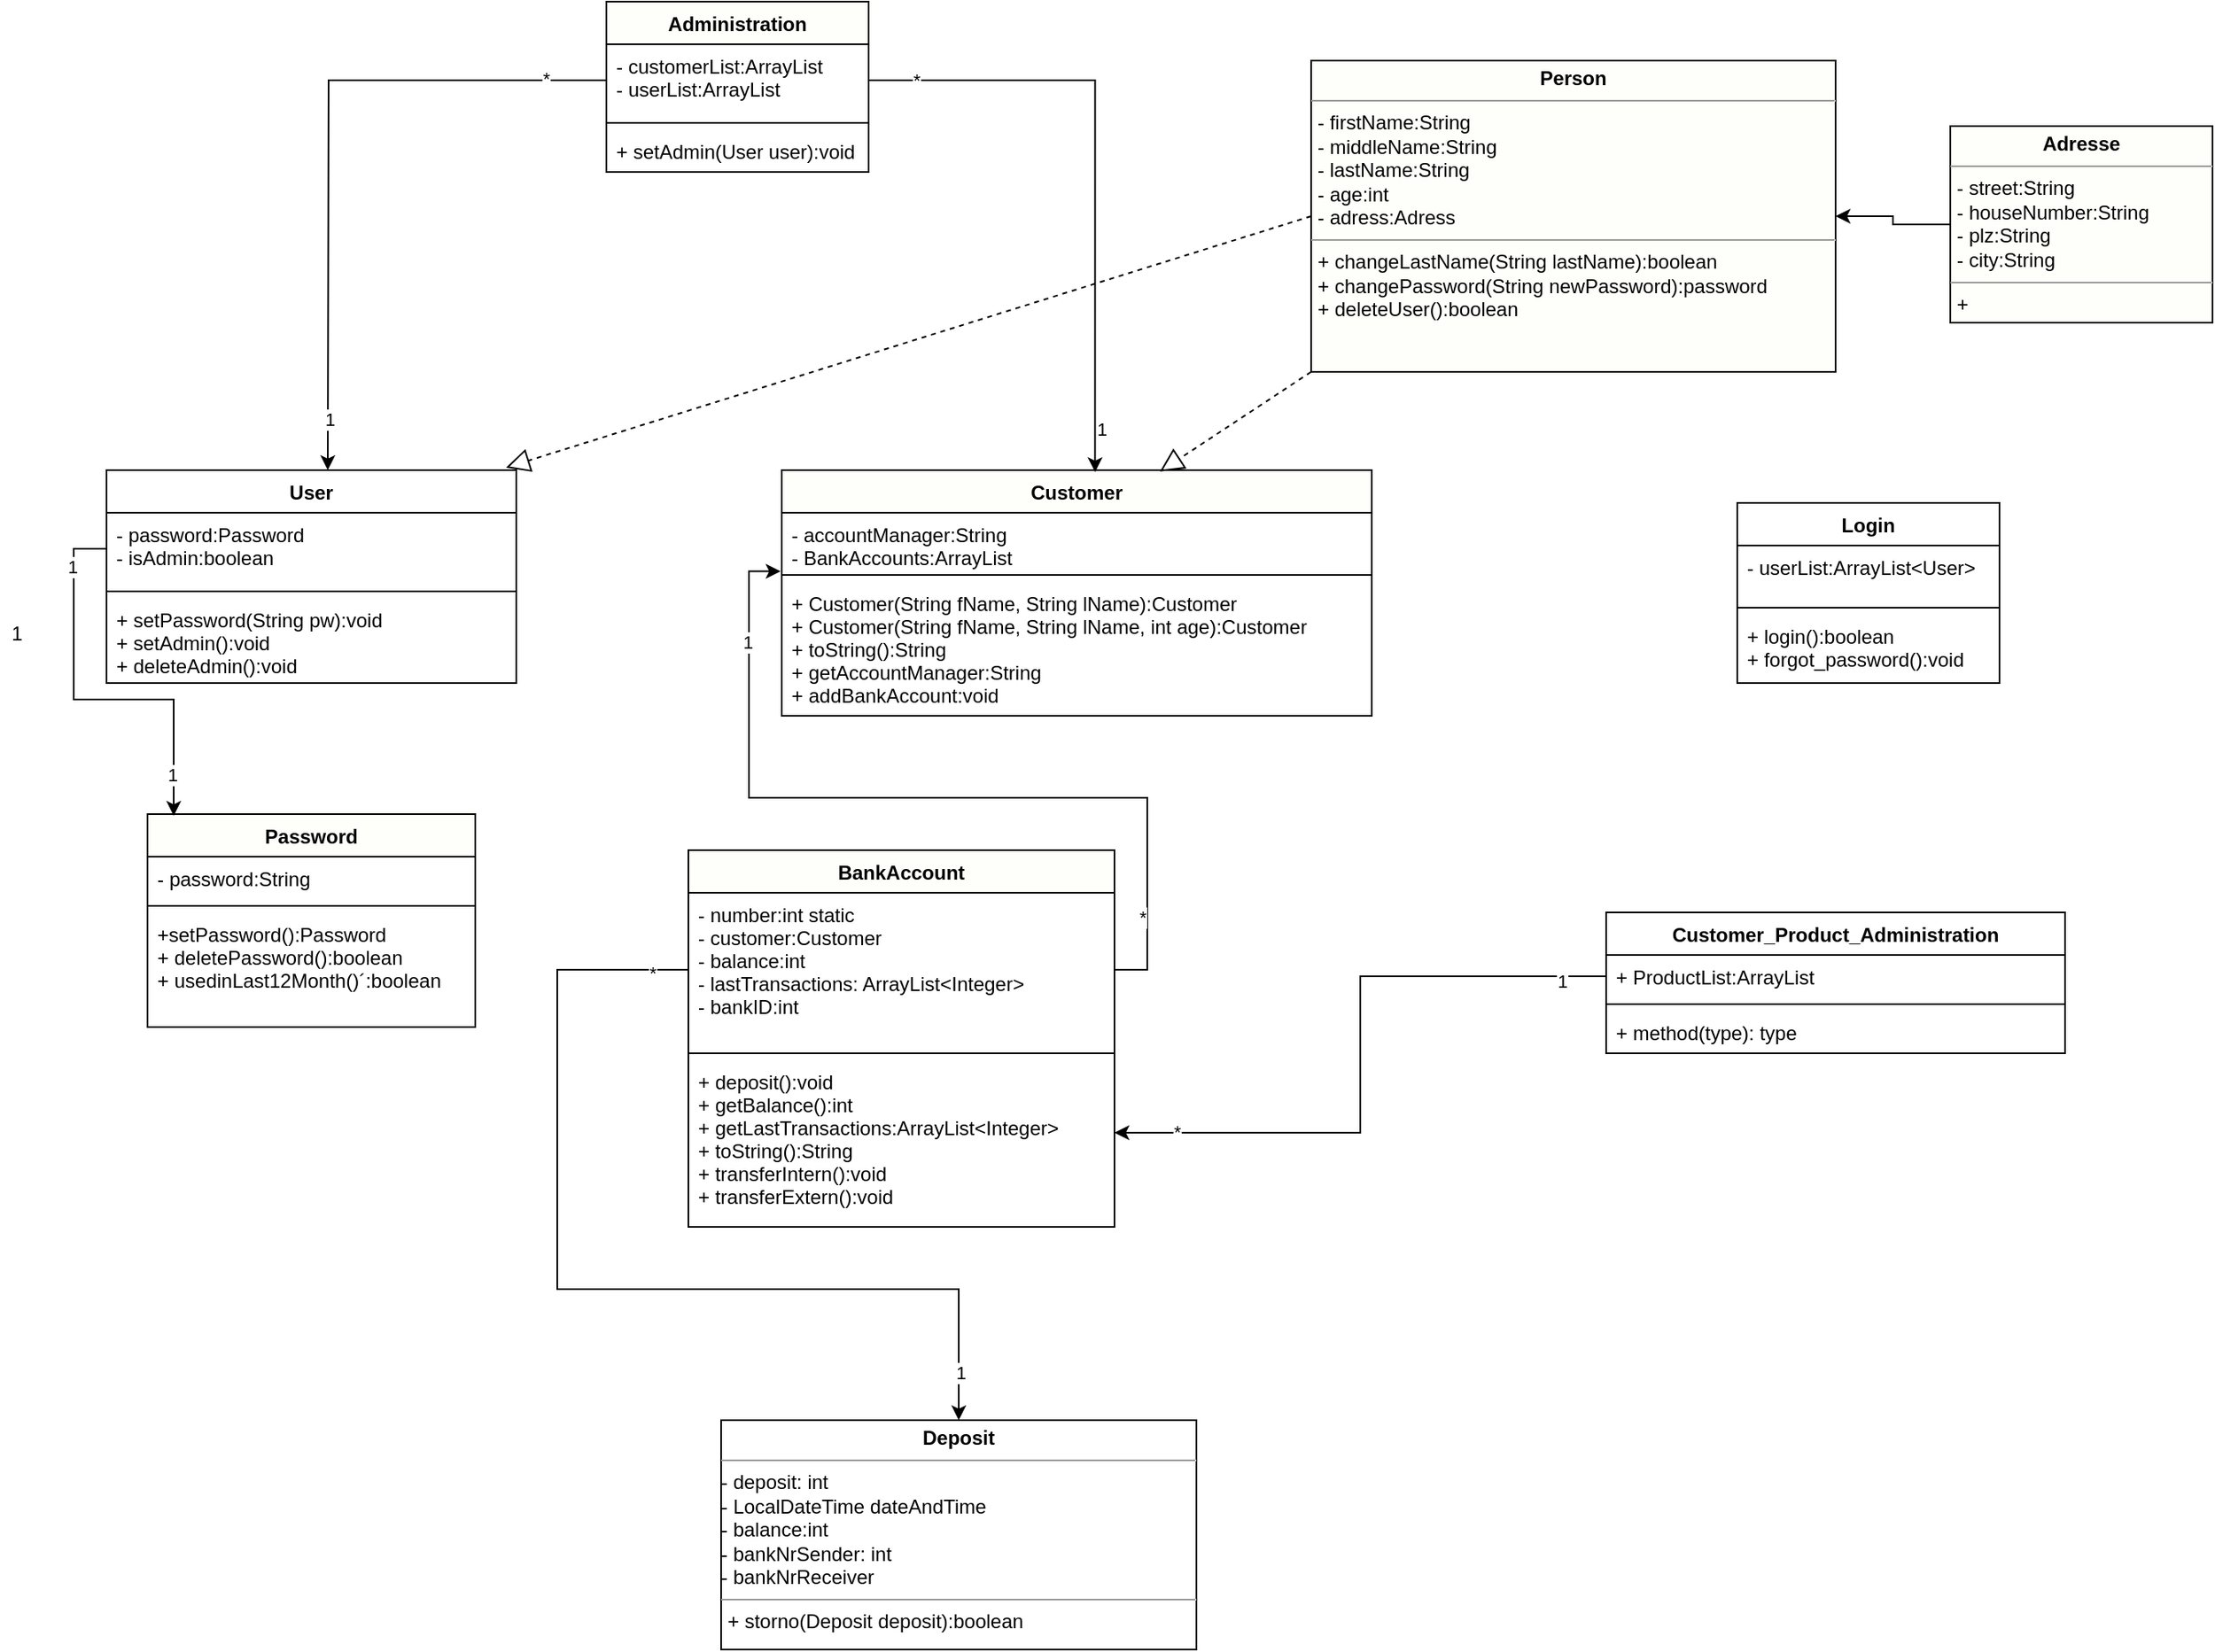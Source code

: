 <mxfile version="14.5.8" type="github" pages="3">
  <diagram id="5WvE_TeE9GjP7bDvHqvS" name="Classes">
    <mxGraphModel dx="1639" dy="2072" grid="1" gridSize="10" guides="1" tooltips="1" connect="1" arrows="1" fold="1" page="1" pageScale="1" pageWidth="827" pageHeight="1169" math="0" shadow="0">
      <root>
        <mxCell id="0" />
        <mxCell id="1" parent="0" />
        <mxCell id="yAYhWzeGtVgSM8NESJbi-16" value="Login" style="swimlane;fontStyle=1;align=center;verticalAlign=top;childLayout=stackLayout;horizontal=1;startSize=26;horizontalStack=0;resizeParent=1;resizeParentMax=0;resizeLast=0;collapsible=1;marginBottom=0;" parent="1" vertex="1">
          <mxGeometry x="1050" y="220" width="160" height="110" as="geometry" />
        </mxCell>
        <mxCell id="yAYhWzeGtVgSM8NESJbi-17" value="- userList:ArrayList&lt;User&gt;" style="text;strokeColor=none;fillColor=none;align=left;verticalAlign=top;spacingLeft=4;spacingRight=4;overflow=hidden;rotatable=0;points=[[0,0.5],[1,0.5]];portConstraint=eastwest;" parent="yAYhWzeGtVgSM8NESJbi-16" vertex="1">
          <mxGeometry y="26" width="160" height="34" as="geometry" />
        </mxCell>
        <mxCell id="yAYhWzeGtVgSM8NESJbi-18" value="" style="line;strokeWidth=1;fillColor=none;align=left;verticalAlign=middle;spacingTop=-1;spacingLeft=3;spacingRight=3;rotatable=0;labelPosition=right;points=[];portConstraint=eastwest;" parent="yAYhWzeGtVgSM8NESJbi-16" vertex="1">
          <mxGeometry y="60" width="160" height="8" as="geometry" />
        </mxCell>
        <mxCell id="yAYhWzeGtVgSM8NESJbi-19" value="+ login():boolean&#xa;+ forgot_password():void&#xa;" style="text;strokeColor=none;fillColor=none;align=left;verticalAlign=top;spacingLeft=4;spacingRight=4;overflow=hidden;rotatable=0;points=[[0,0.5],[1,0.5]];portConstraint=eastwest;" parent="yAYhWzeGtVgSM8NESJbi-16" vertex="1">
          <mxGeometry y="68" width="160" height="42" as="geometry" />
        </mxCell>
        <mxCell id="QmFmvsBYAUK9m0hf4N-G-2" value="Password" style="swimlane;fontStyle=1;align=center;verticalAlign=top;childLayout=stackLayout;horizontal=1;startSize=26;horizontalStack=0;resizeParent=1;resizeParentMax=0;resizeLast=0;collapsible=1;marginBottom=0;fillColor=#FEFFFA;" parent="1" vertex="1">
          <mxGeometry x="80" y="410" width="200" height="130" as="geometry" />
        </mxCell>
        <mxCell id="QmFmvsBYAUK9m0hf4N-G-3" value="- password:String" style="text;strokeColor=none;fillColor=none;align=left;verticalAlign=top;spacingLeft=4;spacingRight=4;overflow=hidden;rotatable=0;points=[[0,0.5],[1,0.5]];portConstraint=eastwest;" parent="QmFmvsBYAUK9m0hf4N-G-2" vertex="1">
          <mxGeometry y="26" width="200" height="26" as="geometry" />
        </mxCell>
        <mxCell id="QmFmvsBYAUK9m0hf4N-G-4" value="" style="line;strokeWidth=1;fillColor=none;align=left;verticalAlign=middle;spacingTop=-1;spacingLeft=3;spacingRight=3;rotatable=0;labelPosition=right;points=[];portConstraint=eastwest;" parent="QmFmvsBYAUK9m0hf4N-G-2" vertex="1">
          <mxGeometry y="52" width="200" height="8" as="geometry" />
        </mxCell>
        <mxCell id="QmFmvsBYAUK9m0hf4N-G-5" value="+setPassword():Password&#xa;+ deletePassword():boolean&#xa;+ usedinLast12Month()´:boolean" style="text;strokeColor=none;fillColor=none;align=left;verticalAlign=top;spacingLeft=4;spacingRight=4;overflow=hidden;rotatable=0;points=[[0,0.5],[1,0.5]];portConstraint=eastwest;" parent="QmFmvsBYAUK9m0hf4N-G-2" vertex="1">
          <mxGeometry y="60" width="200" height="70" as="geometry" />
        </mxCell>
        <mxCell id="8Pk3aCnCF4FakZzgmtOB-1" value="1" style="text;html=1;align=center;verticalAlign=middle;resizable=0;points=[];autosize=1;strokeColor=none;" parent="1" vertex="1">
          <mxGeometry x="-10" y="290" width="20" height="20" as="geometry" />
        </mxCell>
        <mxCell id="8Pk3aCnCF4FakZzgmtOB-2" value="BankAccount" style="swimlane;fontStyle=1;align=center;verticalAlign=top;childLayout=stackLayout;horizontal=1;startSize=26;horizontalStack=0;resizeParent=1;resizeParentMax=0;resizeLast=0;collapsible=1;marginBottom=0;fillColor=#FEFFFA;" parent="1" vertex="1">
          <mxGeometry x="410" y="432" width="260" height="230" as="geometry" />
        </mxCell>
        <mxCell id="8Pk3aCnCF4FakZzgmtOB-3" value="- number:int static&#xa;- customer:Customer&#xa;- balance:int&#xa;- lastTransactions: ArrayList&lt;Integer&gt;&#xa;- bankID:int&#xa;" style="text;strokeColor=none;fillColor=none;align=left;verticalAlign=top;spacingLeft=4;spacingRight=4;overflow=hidden;rotatable=0;points=[[0,0.5],[1,0.5]];portConstraint=eastwest;" parent="8Pk3aCnCF4FakZzgmtOB-2" vertex="1">
          <mxGeometry y="26" width="260" height="94" as="geometry" />
        </mxCell>
        <mxCell id="8Pk3aCnCF4FakZzgmtOB-4" value="" style="line;strokeWidth=1;fillColor=none;align=left;verticalAlign=middle;spacingTop=-1;spacingLeft=3;spacingRight=3;rotatable=0;labelPosition=right;points=[];portConstraint=eastwest;" parent="8Pk3aCnCF4FakZzgmtOB-2" vertex="1">
          <mxGeometry y="120" width="260" height="8" as="geometry" />
        </mxCell>
        <mxCell id="8Pk3aCnCF4FakZzgmtOB-5" value="+ deposit():void&#xa;+ getBalance():int&#xa;+ getLastTransactions:ArrayList&lt;Integer&gt;&#xa;+ toString():String&#xa;+ transferIntern():void&#xa;+ transferExtern():void&#xa;&#xa;&#xa;" style="text;strokeColor=none;fillColor=none;align=left;verticalAlign=top;spacingLeft=4;spacingRight=4;overflow=hidden;rotatable=0;points=[[0,0.5],[1,0.5]];portConstraint=eastwest;" parent="8Pk3aCnCF4FakZzgmtOB-2" vertex="1">
          <mxGeometry y="128" width="260" height="102" as="geometry" />
        </mxCell>
        <mxCell id="8Pk3aCnCF4FakZzgmtOB-6" value="Customer" style="swimlane;fontStyle=1;align=center;verticalAlign=top;childLayout=stackLayout;horizontal=1;startSize=26;horizontalStack=0;resizeParent=1;resizeParentMax=0;resizeLast=0;collapsible=1;marginBottom=0;fillColor=#FEFFFA;" parent="1" vertex="1">
          <mxGeometry x="467" y="200" width="360" height="150" as="geometry" />
        </mxCell>
        <mxCell id="8Pk3aCnCF4FakZzgmtOB-7" value="- accountManager:String&#xa;- BankAccounts:ArrayList&#xa;" style="text;strokeColor=none;fillColor=none;align=left;verticalAlign=top;spacingLeft=4;spacingRight=4;overflow=hidden;rotatable=0;points=[[0,0.5],[1,0.5]];portConstraint=eastwest;" parent="8Pk3aCnCF4FakZzgmtOB-6" vertex="1">
          <mxGeometry y="26" width="360" height="34" as="geometry" />
        </mxCell>
        <mxCell id="8Pk3aCnCF4FakZzgmtOB-8" value="" style="line;strokeWidth=1;fillColor=none;align=left;verticalAlign=middle;spacingTop=-1;spacingLeft=3;spacingRight=3;rotatable=0;labelPosition=right;points=[];portConstraint=eastwest;" parent="8Pk3aCnCF4FakZzgmtOB-6" vertex="1">
          <mxGeometry y="60" width="360" height="8" as="geometry" />
        </mxCell>
        <mxCell id="8Pk3aCnCF4FakZzgmtOB-9" value="+ Customer(String fName, String lName):Customer&#xa;+ Customer(String fName, String lName, int age):Customer&#xa;+ toString():String&#xa;+ getAccountManager:String&#xa;+ addBankAccount:void" style="text;strokeColor=none;fillColor=none;align=left;verticalAlign=top;spacingLeft=4;spacingRight=4;overflow=hidden;rotatable=0;points=[[0,0.5],[1,0.5]];portConstraint=eastwest;" parent="8Pk3aCnCF4FakZzgmtOB-6" vertex="1">
          <mxGeometry y="68" width="360" height="82" as="geometry" />
        </mxCell>
        <mxCell id="8Pk3aCnCF4FakZzgmtOB-10" style="edgeStyle=orthogonalEdgeStyle;rounded=0;orthogonalLoop=1;jettySize=auto;html=1;entryX=-0.002;entryY=1.052;entryDx=0;entryDy=0;entryPerimeter=0;" parent="1" source="8Pk3aCnCF4FakZzgmtOB-3" target="8Pk3aCnCF4FakZzgmtOB-7" edge="1">
          <mxGeometry relative="1" as="geometry">
            <Array as="points">
              <mxPoint x="690" y="505" />
              <mxPoint x="690" y="400" />
              <mxPoint x="447" y="400" />
              <mxPoint x="447" y="262" />
            </Array>
          </mxGeometry>
        </mxCell>
        <mxCell id="8Pk3aCnCF4FakZzgmtOB-11" value="1" style="edgeLabel;html=1;align=center;verticalAlign=middle;resizable=0;points=[];" parent="8Pk3aCnCF4FakZzgmtOB-10" vertex="1" connectable="0">
          <mxGeometry x="0.763" y="1" relative="1" as="geometry">
            <mxPoint as="offset" />
          </mxGeometry>
        </mxCell>
        <mxCell id="8Pk3aCnCF4FakZzgmtOB-12" value="*" style="edgeLabel;html=1;align=center;verticalAlign=middle;resizable=0;points=[];" parent="8Pk3aCnCF4FakZzgmtOB-10" vertex="1" connectable="0">
          <mxGeometry x="-0.803" y="3" relative="1" as="geometry">
            <mxPoint as="offset" />
          </mxGeometry>
        </mxCell>
        <mxCell id="a04i6aq1lrujuW8QD35m-1" value="Administration" style="swimlane;fontStyle=1;align=center;verticalAlign=top;childLayout=stackLayout;horizontal=1;startSize=26;horizontalStack=0;resizeParent=1;resizeParentMax=0;resizeLast=0;collapsible=1;marginBottom=0;fillColor=#FEFFFA;" parent="1" vertex="1">
          <mxGeometry x="360" y="-86" width="160" height="104" as="geometry" />
        </mxCell>
        <mxCell id="a04i6aq1lrujuW8QD35m-2" value="- customerList:ArrayList&#xa;- userList:ArrayList&#xa;&#xa;" style="text;strokeColor=none;fillColor=none;align=left;verticalAlign=top;spacingLeft=4;spacingRight=4;overflow=hidden;rotatable=0;points=[[0,0.5],[1,0.5]];portConstraint=eastwest;" parent="a04i6aq1lrujuW8QD35m-1" vertex="1">
          <mxGeometry y="26" width="160" height="44" as="geometry" />
        </mxCell>
        <mxCell id="a04i6aq1lrujuW8QD35m-3" value="" style="line;strokeWidth=1;fillColor=none;align=left;verticalAlign=middle;spacingTop=-1;spacingLeft=3;spacingRight=3;rotatable=0;labelPosition=right;points=[];portConstraint=eastwest;" parent="a04i6aq1lrujuW8QD35m-1" vertex="1">
          <mxGeometry y="70" width="160" height="8" as="geometry" />
        </mxCell>
        <mxCell id="a04i6aq1lrujuW8QD35m-4" value="+ setAdmin(User user):void" style="text;strokeColor=none;fillColor=none;align=left;verticalAlign=top;spacingLeft=4;spacingRight=4;overflow=hidden;rotatable=0;points=[[0,0.5],[1,0.5]];portConstraint=eastwest;" parent="a04i6aq1lrujuW8QD35m-1" vertex="1">
          <mxGeometry y="78" width="160" height="26" as="geometry" />
        </mxCell>
        <mxCell id="a04i6aq1lrujuW8QD35m-11" value="&lt;p style=&quot;margin: 0px ; margin-top: 4px ; text-align: center&quot;&gt;&lt;b&gt;Person&lt;/b&gt;&lt;/p&gt;&lt;hr size=&quot;1&quot;&gt;&lt;p style=&quot;margin: 0px ; margin-left: 4px&quot;&gt;- firstName:String&lt;br&gt;- middleName:String&lt;br&gt;- lastName:String&lt;br&gt;- age:int&lt;/p&gt;&lt;p style=&quot;margin: 0px ; margin-left: 4px&quot;&gt;- adress:Adress&lt;br&gt;&lt;/p&gt;&lt;hr size=&quot;1&quot;&gt;&lt;p style=&quot;margin: 0px ; margin-left: 4px&quot;&gt;+ changeLastName(String lastName):boolean&lt;br&gt;+ changePassword(String newPassword):password&lt;br&gt;+ deleteUser():boolean&lt;/p&gt;" style="verticalAlign=top;align=left;overflow=fill;fontSize=12;fontFamily=Helvetica;html=1;fillColor=#FEFFFA;" parent="1" vertex="1">
          <mxGeometry x="790" y="-50" width="320" height="190" as="geometry" />
        </mxCell>
        <mxCell id="a04i6aq1lrujuW8QD35m-13" style="edgeStyle=orthogonalEdgeStyle;rounded=0;orthogonalLoop=1;jettySize=auto;html=1;entryX=1;entryY=0.5;entryDx=0;entryDy=0;" parent="1" source="a04i6aq1lrujuW8QD35m-12" target="a04i6aq1lrujuW8QD35m-11" edge="1">
          <mxGeometry relative="1" as="geometry" />
        </mxCell>
        <mxCell id="a04i6aq1lrujuW8QD35m-12" value="&lt;p style=&quot;margin: 0px ; margin-top: 4px ; text-align: center&quot;&gt;&lt;b&gt;Adresse&lt;/b&gt;&lt;br&gt;&lt;/p&gt;&lt;hr size=&quot;1&quot;&gt;&lt;p style=&quot;margin: 0px ; margin-left: 4px&quot;&gt;- street:String&lt;/p&gt;&lt;p style=&quot;margin: 0px ; margin-left: 4px&quot;&gt;- houseNumber:String&lt;br&gt;&lt;/p&gt;&lt;p style=&quot;margin: 0px ; margin-left: 4px&quot;&gt;- plz:String&lt;br&gt;- city:String&lt;br&gt;&lt;/p&gt;&lt;hr size=&quot;1&quot;&gt;&lt;p style=&quot;margin: 0px ; margin-left: 4px&quot;&gt;+&lt;br&gt;&lt;/p&gt;" style="verticalAlign=top;align=left;overflow=fill;fontSize=12;fontFamily=Helvetica;html=1;fillColor=#FEFFFA;" parent="1" vertex="1">
          <mxGeometry x="1180" y="-10" width="160" height="120" as="geometry" />
        </mxCell>
        <mxCell id="a04i6aq1lrujuW8QD35m-14" value="" style="endArrow=block;dashed=1;endFill=0;endSize=12;html=1;exitX=0;exitY=0.5;exitDx=0;exitDy=0;entryX=0.84;entryY=-0.013;entryDx=0;entryDy=0;entryPerimeter=0;" parent="1" source="a04i6aq1lrujuW8QD35m-11" edge="1">
          <mxGeometry width="160" relative="1" as="geometry">
            <mxPoint x="430" y="230" as="sourcePoint" />
            <mxPoint x="298.8" y="198.44" as="targetPoint" />
          </mxGeometry>
        </mxCell>
        <mxCell id="a04i6aq1lrujuW8QD35m-16" value="" style="endArrow=block;dashed=1;endFill=0;endSize=12;html=1;exitX=0;exitY=1;exitDx=0;exitDy=0;entryX=0.641;entryY=0.006;entryDx=0;entryDy=0;entryPerimeter=0;" parent="1" source="a04i6aq1lrujuW8QD35m-11" target="8Pk3aCnCF4FakZzgmtOB-6" edge="1">
          <mxGeometry width="160" relative="1" as="geometry">
            <mxPoint x="500" y="230" as="sourcePoint" />
            <mxPoint x="660" y="230" as="targetPoint" />
          </mxGeometry>
        </mxCell>
        <mxCell id="coRtvtD0GCeNzQJzUAHE-1" value="Customer_Product_Administration&#xa;" style="swimlane;fontStyle=1;align=center;verticalAlign=top;childLayout=stackLayout;horizontal=1;startSize=26;horizontalStack=0;resizeParent=1;resizeParentMax=0;resizeLast=0;collapsible=1;marginBottom=0;" parent="1" vertex="1">
          <mxGeometry x="970" y="470" width="280" height="86" as="geometry" />
        </mxCell>
        <mxCell id="coRtvtD0GCeNzQJzUAHE-2" value="+ ProductList:ArrayList" style="text;strokeColor=none;fillColor=none;align=left;verticalAlign=top;spacingLeft=4;spacingRight=4;overflow=hidden;rotatable=0;points=[[0,0.5],[1,0.5]];portConstraint=eastwest;" parent="coRtvtD0GCeNzQJzUAHE-1" vertex="1">
          <mxGeometry y="26" width="280" height="26" as="geometry" />
        </mxCell>
        <mxCell id="coRtvtD0GCeNzQJzUAHE-3" value="" style="line;strokeWidth=1;fillColor=none;align=left;verticalAlign=middle;spacingTop=-1;spacingLeft=3;spacingRight=3;rotatable=0;labelPosition=right;points=[];portConstraint=eastwest;" parent="coRtvtD0GCeNzQJzUAHE-1" vertex="1">
          <mxGeometry y="52" width="280" height="8" as="geometry" />
        </mxCell>
        <mxCell id="coRtvtD0GCeNzQJzUAHE-4" value="+ method(type): type" style="text;strokeColor=none;fillColor=none;align=left;verticalAlign=top;spacingLeft=4;spacingRight=4;overflow=hidden;rotatable=0;points=[[0,0.5],[1,0.5]];portConstraint=eastwest;" parent="coRtvtD0GCeNzQJzUAHE-1" vertex="1">
          <mxGeometry y="60" width="280" height="26" as="geometry" />
        </mxCell>
        <mxCell id="coRtvtD0GCeNzQJzUAHE-9" style="edgeStyle=orthogonalEdgeStyle;rounded=0;orthogonalLoop=1;jettySize=auto;html=1;entryX=1;entryY=0.75;entryDx=0;entryDy=0;" parent="1" source="coRtvtD0GCeNzQJzUAHE-2" target="8Pk3aCnCF4FakZzgmtOB-2" edge="1">
          <mxGeometry relative="1" as="geometry" />
        </mxCell>
        <mxCell id="coRtvtD0GCeNzQJzUAHE-10" value="*" style="edgeLabel;html=1;align=center;verticalAlign=middle;resizable=0;points=[];" parent="coRtvtD0GCeNzQJzUAHE-9" vertex="1" connectable="0">
          <mxGeometry x="0.808" y="-1" relative="1" as="geometry">
            <mxPoint as="offset" />
          </mxGeometry>
        </mxCell>
        <mxCell id="coRtvtD0GCeNzQJzUAHE-11" value="1" style="edgeLabel;html=1;align=center;verticalAlign=middle;resizable=0;points=[];" parent="coRtvtD0GCeNzQJzUAHE-9" vertex="1" connectable="0">
          <mxGeometry x="-0.864" y="3" relative="1" as="geometry">
            <mxPoint as="offset" />
          </mxGeometry>
        </mxCell>
        <mxCell id="coRtvtD0GCeNzQJzUAHE-12" style="edgeStyle=orthogonalEdgeStyle;rounded=0;orthogonalLoop=1;jettySize=auto;html=1;entryX=0.531;entryY=0.008;entryDx=0;entryDy=0;entryPerimeter=0;" parent="1" source="a04i6aq1lrujuW8QD35m-2" target="8Pk3aCnCF4FakZzgmtOB-6" edge="1">
          <mxGeometry relative="1" as="geometry" />
        </mxCell>
        <mxCell id="coRtvtD0GCeNzQJzUAHE-13" value="*" style="edgeLabel;html=1;align=center;verticalAlign=middle;resizable=0;points=[];" parent="coRtvtD0GCeNzQJzUAHE-12" vertex="1" connectable="0">
          <mxGeometry x="-0.85" relative="1" as="geometry">
            <mxPoint as="offset" />
          </mxGeometry>
        </mxCell>
        <mxCell id="coRtvtD0GCeNzQJzUAHE-14" value="1" style="edgeLabel;html=1;align=center;verticalAlign=middle;resizable=0;points=[];" parent="coRtvtD0GCeNzQJzUAHE-12" vertex="1" connectable="0">
          <mxGeometry x="0.86" y="4" relative="1" as="geometry">
            <mxPoint as="offset" />
          </mxGeometry>
        </mxCell>
        <mxCell id="coRtvtD0GCeNzQJzUAHE-15" style="edgeStyle=orthogonalEdgeStyle;rounded=0;orthogonalLoop=1;jettySize=auto;html=1;entryX=0.5;entryY=0;entryDx=0;entryDy=0;" parent="1" source="a04i6aq1lrujuW8QD35m-2" edge="1">
          <mxGeometry relative="1" as="geometry">
            <mxPoint x="190" y="200" as="targetPoint" />
          </mxGeometry>
        </mxCell>
        <mxCell id="coRtvtD0GCeNzQJzUAHE-16" value="*" style="edgeLabel;html=1;align=center;verticalAlign=middle;resizable=0;points=[];" parent="coRtvtD0GCeNzQJzUAHE-15" vertex="1" connectable="0">
          <mxGeometry x="-0.816" y="-1" relative="1" as="geometry">
            <mxPoint as="offset" />
          </mxGeometry>
        </mxCell>
        <mxCell id="coRtvtD0GCeNzQJzUAHE-17" value="1" style="edgeLabel;html=1;align=center;verticalAlign=middle;resizable=0;points=[];" parent="coRtvtD0GCeNzQJzUAHE-15" vertex="1" connectable="0">
          <mxGeometry x="0.846" y="1" relative="1" as="geometry">
            <mxPoint as="offset" />
          </mxGeometry>
        </mxCell>
        <mxCell id="coRtvtD0GCeNzQJzUAHE-19" value="&lt;p style=&quot;margin: 0px ; margin-top: 4px ; text-align: center&quot;&gt;&lt;b&gt;Deposit&lt;/b&gt;&lt;br&gt;&lt;/p&gt;&lt;hr size=&quot;1&quot;&gt;&lt;div&gt;- deposit: int&lt;br&gt;&lt;/div&gt;&lt;div&gt;- LocalDateTime dateAndTime&lt;/div&gt;&lt;div&gt;- balance:int&lt;/div&gt;&lt;div&gt;- bankNrSender: int&lt;br&gt;- bankNrReceiver&lt;br&gt;&lt;/div&gt;&lt;hr size=&quot;1&quot;&gt;&lt;p style=&quot;margin: 0px ; margin-left: 4px&quot;&gt;+ storno(Deposit deposit):boolean&lt;br&gt;&lt;/p&gt;" style="verticalAlign=top;align=left;overflow=fill;fontSize=12;fontFamily=Helvetica;html=1;" parent="1" vertex="1">
          <mxGeometry x="430" y="780" width="290" height="140" as="geometry" />
        </mxCell>
        <mxCell id="T78ujTQkhxxxkoKut3GN-2" style="edgeStyle=orthogonalEdgeStyle;rounded=0;orthogonalLoop=1;jettySize=auto;html=1;entryX=0.5;entryY=0;entryDx=0;entryDy=0;" parent="1" source="8Pk3aCnCF4FakZzgmtOB-3" target="coRtvtD0GCeNzQJzUAHE-19" edge="1">
          <mxGeometry relative="1" as="geometry">
            <Array as="points">
              <mxPoint x="330" y="505" />
              <mxPoint x="330" y="700" />
              <mxPoint x="575" y="700" />
            </Array>
          </mxGeometry>
        </mxCell>
        <mxCell id="T78ujTQkhxxxkoKut3GN-3" value="*" style="edgeLabel;html=1;align=center;verticalAlign=middle;resizable=0;points=[];" parent="T78ujTQkhxxxkoKut3GN-2" vertex="1" connectable="0">
          <mxGeometry x="-0.923" y="2" relative="1" as="geometry">
            <mxPoint x="1" as="offset" />
          </mxGeometry>
        </mxCell>
        <mxCell id="T78ujTQkhxxxkoKut3GN-4" value="1" style="edgeLabel;html=1;align=center;verticalAlign=middle;resizable=0;points=[];" parent="T78ujTQkhxxxkoKut3GN-2" vertex="1" connectable="0">
          <mxGeometry x="0.901" y="1" relative="1" as="geometry">
            <mxPoint as="offset" />
          </mxGeometry>
        </mxCell>
        <mxCell id="T78ujTQkhxxxkoKut3GN-5" value="User" style="swimlane;fontStyle=1;align=center;verticalAlign=top;childLayout=stackLayout;horizontal=1;startSize=26;horizontalStack=0;resizeParent=1;resizeParentMax=0;resizeLast=0;collapsible=1;marginBottom=0;" parent="1" vertex="1">
          <mxGeometry x="55" y="200" width="250" height="130" as="geometry" />
        </mxCell>
        <mxCell id="T78ujTQkhxxxkoKut3GN-6" value="- password:Password&#xa;- isAdmin:boolean&#xa;" style="text;strokeColor=none;fillColor=none;align=left;verticalAlign=top;spacingLeft=4;spacingRight=4;overflow=hidden;rotatable=0;points=[[0,0.5],[1,0.5]];portConstraint=eastwest;" parent="T78ujTQkhxxxkoKut3GN-5" vertex="1">
          <mxGeometry y="26" width="250" height="44" as="geometry" />
        </mxCell>
        <mxCell id="T78ujTQkhxxxkoKut3GN-7" value="" style="line;strokeWidth=1;fillColor=none;align=left;verticalAlign=middle;spacingTop=-1;spacingLeft=3;spacingRight=3;rotatable=0;labelPosition=right;points=[];portConstraint=eastwest;" parent="T78ujTQkhxxxkoKut3GN-5" vertex="1">
          <mxGeometry y="70" width="250" height="8" as="geometry" />
        </mxCell>
        <mxCell id="T78ujTQkhxxxkoKut3GN-8" value="+ setPassword(String pw):void&#xa;+ setAdmin():void&#xa;+ deleteAdmin():void&#xa;" style="text;strokeColor=none;fillColor=none;align=left;verticalAlign=top;spacingLeft=4;spacingRight=4;overflow=hidden;rotatable=0;points=[[0,0.5],[1,0.5]];portConstraint=eastwest;" parent="T78ujTQkhxxxkoKut3GN-5" vertex="1">
          <mxGeometry y="78" width="250" height="52" as="geometry" />
        </mxCell>
        <mxCell id="T78ujTQkhxxxkoKut3GN-10" style="edgeStyle=orthogonalEdgeStyle;rounded=0;orthogonalLoop=1;jettySize=auto;html=1;entryX=0.08;entryY=0.008;entryDx=0;entryDy=0;entryPerimeter=0;" parent="1" source="T78ujTQkhxxxkoKut3GN-6" target="QmFmvsBYAUK9m0hf4N-G-2" edge="1">
          <mxGeometry relative="1" as="geometry" />
        </mxCell>
        <mxCell id="T78ujTQkhxxxkoKut3GN-11" value="1" style="edgeLabel;html=1;align=center;verticalAlign=middle;resizable=0;points=[];" parent="T78ujTQkhxxxkoKut3GN-10" vertex="1" connectable="0">
          <mxGeometry x="-0.747" y="-1" relative="1" as="geometry">
            <mxPoint as="offset" />
          </mxGeometry>
        </mxCell>
        <mxCell id="T78ujTQkhxxxkoKut3GN-12" value="1" style="edgeLabel;html=1;align=center;verticalAlign=middle;resizable=0;points=[];" parent="T78ujTQkhxxxkoKut3GN-10" vertex="1" connectable="0">
          <mxGeometry x="0.794" y="-1" relative="1" as="geometry">
            <mxPoint as="offset" />
          </mxGeometry>
        </mxCell>
      </root>
    </mxGraphModel>
  </diagram>
  <diagram id="vHmOPJeJbX0OVW7oPPSt" name="Use Case">
    <mxGraphModel dx="572" dy="903" grid="1" gridSize="10" guides="1" tooltips="1" connect="1" arrows="1" fold="1" page="1" pageScale="1" pageWidth="827" pageHeight="1169" math="0" shadow="0">
      <root>
        <mxCell id="63PPgOzyXpiEod-4MCjg-0" />
        <mxCell id="63PPgOzyXpiEod-4MCjg-1" parent="63PPgOzyXpiEod-4MCjg-0" />
        <mxCell id="md37uZJamLbwJpJN7hos-7" style="edgeStyle=orthogonalEdgeStyle;rounded=0;orthogonalLoop=1;jettySize=auto;html=1;" parent="63PPgOzyXpiEod-4MCjg-1" source="nu3Nz8jD-Tqhlq5qlsEE-3" target="md37uZJamLbwJpJN7hos-6" edge="1">
          <mxGeometry relative="1" as="geometry" />
        </mxCell>
        <mxCell id="nu3Nz8jD-Tqhlq5qlsEE-3" value="User" style="shape=umlActor;verticalLabelPosition=bottom;verticalAlign=top;html=1;" parent="63PPgOzyXpiEod-4MCjg-1" vertex="1">
          <mxGeometry x="60" y="360" width="60" height="120" as="geometry" />
        </mxCell>
        <mxCell id="md37uZJamLbwJpJN7hos-9" style="edgeStyle=orthogonalEdgeStyle;rounded=0;orthogonalLoop=1;jettySize=auto;html=1;" parent="63PPgOzyXpiEod-4MCjg-1" source="md37uZJamLbwJpJN7hos-6" edge="1">
          <mxGeometry relative="1" as="geometry">
            <mxPoint x="360" y="420" as="targetPoint" />
          </mxGeometry>
        </mxCell>
        <mxCell id="md37uZJamLbwJpJN7hos-6" value="Login" style="strokeWidth=2;html=1;shape=mxgraph.flowchart.terminator;whiteSpace=wrap;fillColor=#FEFFFA;" parent="63PPgOzyXpiEod-4MCjg-1" vertex="1">
          <mxGeometry x="200" y="395" width="120" height="50" as="geometry" />
        </mxCell>
        <mxCell id="md37uZJamLbwJpJN7hos-21" style="edgeStyle=orthogonalEdgeStyle;rounded=0;orthogonalLoop=1;jettySize=auto;html=1;entryX=0;entryY=0.5;entryDx=0;entryDy=0;entryPerimeter=0;" parent="63PPgOzyXpiEod-4MCjg-1" source="md37uZJamLbwJpJN7hos-8" target="md37uZJamLbwJpJN7hos-20" edge="1">
          <mxGeometry relative="1" as="geometry" />
        </mxCell>
        <mxCell id="md37uZJamLbwJpJN7hos-8" value="ViewCustomer Data" style="strokeWidth=2;html=1;shape=mxgraph.flowchart.start_1;whiteSpace=wrap;fillColor=#FEFFFA;" parent="63PPgOzyXpiEod-4MCjg-1" vertex="1">
          <mxGeometry x="550" y="260" width="150" height="60" as="geometry" />
        </mxCell>
        <mxCell id="md37uZJamLbwJpJN7hos-11" style="edgeStyle=orthogonalEdgeStyle;rounded=0;orthogonalLoop=1;jettySize=auto;html=1;entryX=0;entryY=0.5;entryDx=0;entryDy=0;entryPerimeter=0;" parent="63PPgOzyXpiEod-4MCjg-1" source="md37uZJamLbwJpJN7hos-10" target="md37uZJamLbwJpJN7hos-8" edge="1">
          <mxGeometry relative="1" as="geometry" />
        </mxCell>
        <mxCell id="md37uZJamLbwJpJN7hos-13" style="edgeStyle=orthogonalEdgeStyle;rounded=0;orthogonalLoop=1;jettySize=auto;html=1;entryX=0;entryY=0.5;entryDx=0;entryDy=0;entryPerimeter=0;" parent="63PPgOzyXpiEod-4MCjg-1" source="md37uZJamLbwJpJN7hos-10" target="md37uZJamLbwJpJN7hos-12" edge="1">
          <mxGeometry relative="1" as="geometry" />
        </mxCell>
        <mxCell id="md37uZJamLbwJpJN7hos-15" style="edgeStyle=orthogonalEdgeStyle;rounded=0;orthogonalLoop=1;jettySize=auto;html=1;" parent="63PPgOzyXpiEod-4MCjg-1" source="md37uZJamLbwJpJN7hos-10" target="md37uZJamLbwJpJN7hos-14" edge="1">
          <mxGeometry relative="1" as="geometry" />
        </mxCell>
        <mxCell id="md37uZJamLbwJpJN7hos-17" style="edgeStyle=orthogonalEdgeStyle;rounded=0;orthogonalLoop=1;jettySize=auto;html=1;" parent="63PPgOzyXpiEod-4MCjg-1" source="md37uZJamLbwJpJN7hos-10" target="md37uZJamLbwJpJN7hos-16" edge="1">
          <mxGeometry relative="1" as="geometry" />
        </mxCell>
        <mxCell id="md37uZJamLbwJpJN7hos-19" style="edgeStyle=orthogonalEdgeStyle;rounded=0;orthogonalLoop=1;jettySize=auto;html=1;entryX=0;entryY=0.5;entryDx=0;entryDy=0;entryPerimeter=0;" parent="63PPgOzyXpiEod-4MCjg-1" source="md37uZJamLbwJpJN7hos-10" target="md37uZJamLbwJpJN7hos-18" edge="1">
          <mxGeometry relative="1" as="geometry" />
        </mxCell>
        <mxCell id="md37uZJamLbwJpJN7hos-24" style="edgeStyle=orthogonalEdgeStyle;rounded=0;orthogonalLoop=1;jettySize=auto;html=1;entryX=0;entryY=0.5;entryDx=0;entryDy=0;entryPerimeter=0;" parent="63PPgOzyXpiEod-4MCjg-1" source="md37uZJamLbwJpJN7hos-10" target="md37uZJamLbwJpJN7hos-23" edge="1">
          <mxGeometry relative="1" as="geometry" />
        </mxCell>
        <mxCell id="md37uZJamLbwJpJN7hos-32" style="edgeStyle=orthogonalEdgeStyle;rounded=0;orthogonalLoop=1;jettySize=auto;html=1;entryX=0;entryY=0.5;entryDx=0;entryDy=0;entryPerimeter=0;" parent="63PPgOzyXpiEod-4MCjg-1" source="md37uZJamLbwJpJN7hos-10" target="md37uZJamLbwJpJN7hos-30" edge="1">
          <mxGeometry relative="1" as="geometry" />
        </mxCell>
        <mxCell id="md37uZJamLbwJpJN7hos-10" value="Main Menu" style="strokeWidth=2;html=1;shape=mxgraph.flowchart.terminator;whiteSpace=wrap;fillColor=#FEFFFA;" parent="63PPgOzyXpiEod-4MCjg-1" vertex="1">
          <mxGeometry x="360" y="395" width="120" height="50" as="geometry" />
        </mxCell>
        <mxCell id="md37uZJamLbwJpJN7hos-22" style="edgeStyle=orthogonalEdgeStyle;rounded=0;orthogonalLoop=1;jettySize=auto;html=1;entryX=0;entryY=0.5;entryDx=0;entryDy=0;entryPerimeter=0;" parent="63PPgOzyXpiEod-4MCjg-1" source="md37uZJamLbwJpJN7hos-12" target="md37uZJamLbwJpJN7hos-20" edge="1">
          <mxGeometry relative="1" as="geometry" />
        </mxCell>
        <mxCell id="md37uZJamLbwJpJN7hos-12" value="Search for Customer" style="strokeWidth=2;html=1;shape=mxgraph.flowchart.start_1;whiteSpace=wrap;fillColor=#FEFFFA;" parent="63PPgOzyXpiEod-4MCjg-1" vertex="1">
          <mxGeometry x="550" y="170" width="150" height="60" as="geometry" />
        </mxCell>
        <mxCell id="md37uZJamLbwJpJN7hos-14" value="Transfer Money (intern)" style="strokeWidth=2;html=1;shape=mxgraph.flowchart.start_1;whiteSpace=wrap;fillColor=#FEFFFA;" parent="63PPgOzyXpiEod-4MCjg-1" vertex="1">
          <mxGeometry x="550" y="350" width="150" height="60" as="geometry" />
        </mxCell>
        <mxCell id="md37uZJamLbwJpJN7hos-16" value="Transfer Money (extern)" style="strokeWidth=2;html=1;shape=mxgraph.flowchart.start_1;whiteSpace=wrap;fillColor=#FEFFFA;" parent="63PPgOzyXpiEod-4MCjg-1" vertex="1">
          <mxGeometry x="550" y="440" width="150" height="60" as="geometry" />
        </mxCell>
        <mxCell id="md37uZJamLbwJpJN7hos-18" value="Cash Deposit" style="strokeWidth=2;html=1;shape=mxgraph.flowchart.start_1;whiteSpace=wrap;fillColor=#FEFFFA;" parent="63PPgOzyXpiEod-4MCjg-1" vertex="1">
          <mxGeometry x="550" y="520" width="150" height="60" as="geometry" />
        </mxCell>
        <mxCell id="md37uZJamLbwJpJN7hos-20" value="Edit Customer Data" style="strokeWidth=2;html=1;shape=mxgraph.flowchart.start_1;whiteSpace=wrap;fillColor=#FEFFFA;" parent="63PPgOzyXpiEod-4MCjg-1" vertex="1">
          <mxGeometry x="770" y="260" width="150" height="60" as="geometry" />
        </mxCell>
        <mxCell id="md37uZJamLbwJpJN7hos-25" style="edgeStyle=orthogonalEdgeStyle;rounded=0;orthogonalLoop=1;jettySize=auto;html=1;" parent="63PPgOzyXpiEod-4MCjg-1" source="md37uZJamLbwJpJN7hos-23" edge="1">
          <mxGeometry relative="1" as="geometry">
            <mxPoint x="780" y="130" as="targetPoint" />
          </mxGeometry>
        </mxCell>
        <mxCell id="md37uZJamLbwJpJN7hos-23" value="New Customer" style="strokeWidth=2;html=1;shape=mxgraph.flowchart.start_1;whiteSpace=wrap;fillColor=#FEFFFA;" parent="63PPgOzyXpiEod-4MCjg-1" vertex="1">
          <mxGeometry x="550" y="100" width="150" height="60" as="geometry" />
        </mxCell>
        <mxCell id="md37uZJamLbwJpJN7hos-27" style="edgeStyle=orthogonalEdgeStyle;rounded=0;orthogonalLoop=1;jettySize=auto;html=1;" parent="63PPgOzyXpiEod-4MCjg-1" source="md37uZJamLbwJpJN7hos-26" edge="1">
          <mxGeometry relative="1" as="geometry">
            <mxPoint x="1000" y="130" as="targetPoint" />
          </mxGeometry>
        </mxCell>
        <mxCell id="md37uZJamLbwJpJN7hos-26" value="Enter Customer Data" style="strokeWidth=2;html=1;shape=mxgraph.flowchart.start_1;whiteSpace=wrap;fillColor=#FEFFFA;" parent="63PPgOzyXpiEod-4MCjg-1" vertex="1">
          <mxGeometry x="780" y="100" width="150" height="60" as="geometry" />
        </mxCell>
        <mxCell id="md37uZJamLbwJpJN7hos-28" value="Print Contract &amp;amp; other Documents" style="strokeWidth=2;html=1;shape=mxgraph.flowchart.start_1;whiteSpace=wrap;fillColor=#FEFFFA;" parent="63PPgOzyXpiEod-4MCjg-1" vertex="1">
          <mxGeometry x="1000" y="100" width="150" height="60" as="geometry" />
        </mxCell>
        <mxCell id="md37uZJamLbwJpJN7hos-30" value="Log Out" style="strokeWidth=2;html=1;shape=mxgraph.flowchart.start_1;whiteSpace=wrap;fillColor=#FEFFFA;" parent="63PPgOzyXpiEod-4MCjg-1" vertex="1">
          <mxGeometry x="550" y="600" width="150" height="60" as="geometry" />
        </mxCell>
      </root>
    </mxGraphModel>
  </diagram>
  <diagram id="DcLejKhkZ5VSy4MfH_Nx" name="Activity Diagram">
    <mxGraphModel dx="1646" dy="904" grid="1" gridSize="10" guides="1" tooltips="1" connect="1" arrows="1" fold="1" page="1" pageScale="1" pageWidth="827" pageHeight="1169" math="0" shadow="0">
      <root>
        <mxCell id="JrlfqNM0wIshlYVjzitG-0" />
        <mxCell id="JrlfqNM0wIshlYVjzitG-1" parent="JrlfqNM0wIshlYVjzitG-0" />
      </root>
    </mxGraphModel>
  </diagram>
</mxfile>

